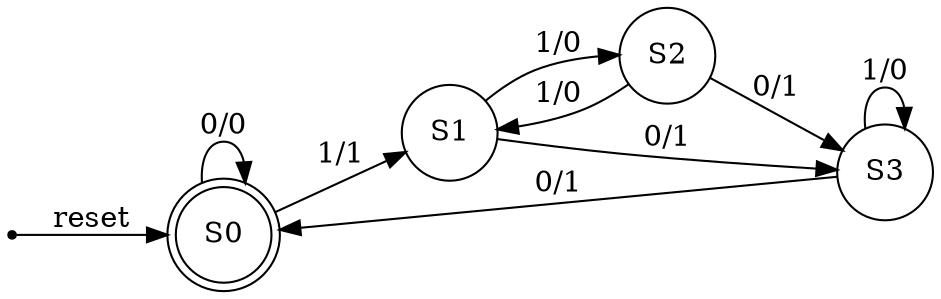 digraph finite_state_machine {
    rankdir=LR;
    size="8,5";
	//layout = "circo";

    node [shape = doublecircle]; S0;
    node [shape = point ]; resetState;
	node [shape = circle];
	
    resetState -> S0 [label = "reset"];
    S0 -> S0 [label = "0/0"];
	S0 -> S1 [label = "1/1"];
	S1 -> S2 [label = "1/0"];
	S1 -> S3 [label = "0/1"];
	S2 -> S1 [label = "1/0"];
	S2 -> S3 [label = "0/1"];
	S3 -> S0 [label = "0/1"];
	S3 -> S3 [label = "1/0"];
}